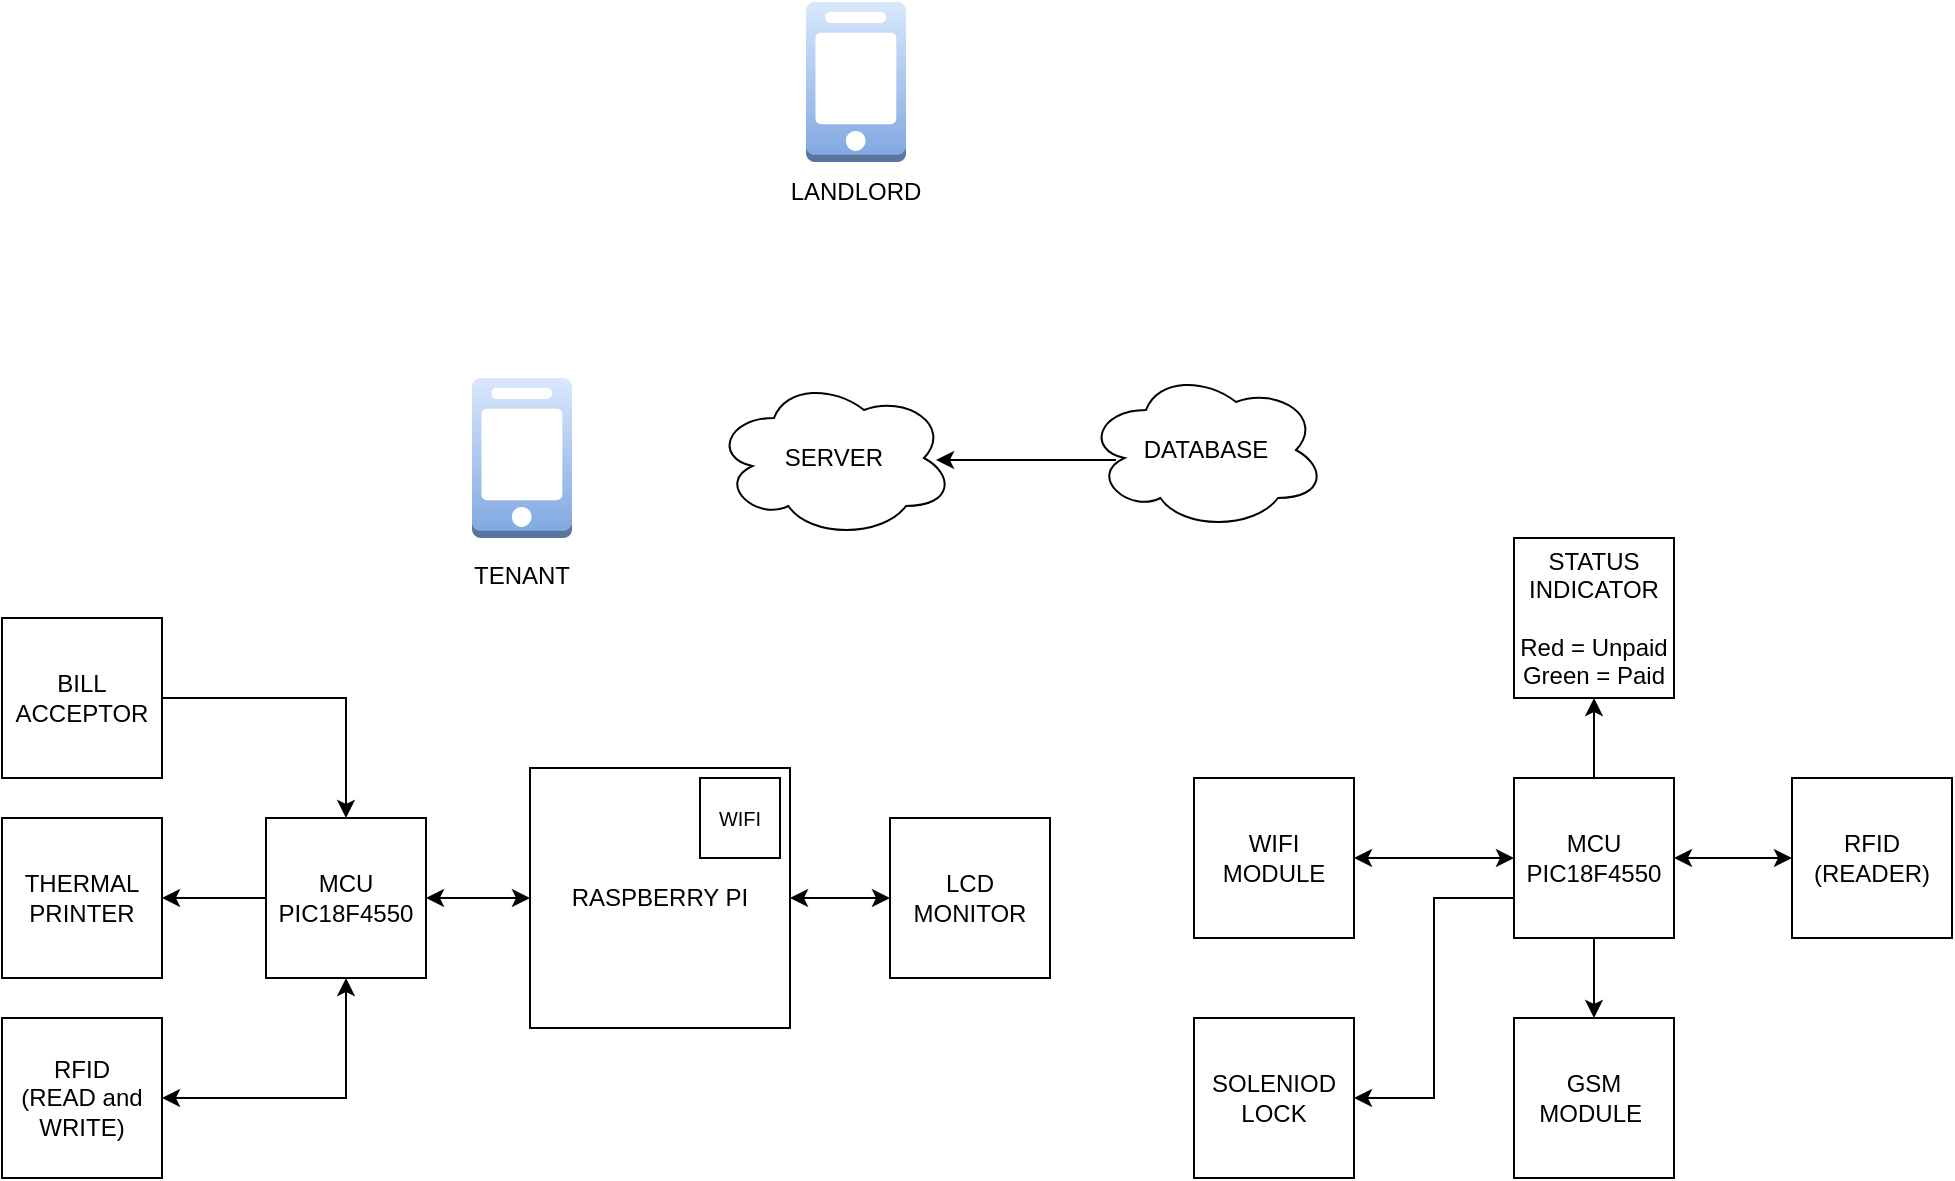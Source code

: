 <mxfile version="20.8.15" type="device" pages="2"><diagram name="Page-1" id="t0VeyUrBQ2OXzwU3rJb8"><mxGraphModel dx="2600" dy="1905" grid="0" gridSize="10" guides="1" tooltips="1" connect="1" arrows="1" fold="1" page="1" pageScale="1" pageWidth="850" pageHeight="1100" math="0" shadow="0"><root><mxCell id="0"/><mxCell id="1" parent="0"/><mxCell id="64ZSQMlUZAX5T_zL0zaK-1" value="MCU&lt;br&gt;PIC18F4550" style="whiteSpace=wrap;html=1;aspect=fixed;" parent="1" vertex="1"><mxGeometry x="60" y="-11" width="80" height="80" as="geometry"/></mxCell><mxCell id="64ZSQMlUZAX5T_zL0zaK-2" value="BILL ACCEPTOR" style="whiteSpace=wrap;html=1;aspect=fixed;" parent="1" vertex="1"><mxGeometry x="-72" y="-111" width="80" height="80" as="geometry"/></mxCell><mxCell id="64ZSQMlUZAX5T_zL0zaK-3" value="THERMAL PRINTER" style="whiteSpace=wrap;html=1;aspect=fixed;" parent="1" vertex="1"><mxGeometry x="-72" y="-11" width="80" height="80" as="geometry"/></mxCell><mxCell id="64ZSQMlUZAX5T_zL0zaK-4" value="RFID&lt;br&gt;(READ and WRITE)" style="whiteSpace=wrap;html=1;aspect=fixed;" parent="1" vertex="1"><mxGeometry x="-72" y="89" width="80" height="80" as="geometry"/></mxCell><mxCell id="64ZSQMlUZAX5T_zL0zaK-5" value="&lt;font style=&quot;font-size: 12px;&quot;&gt;RASPBERRY PI&lt;/font&gt;" style="whiteSpace=wrap;html=1;aspect=fixed;fontSize=10;" parent="1" vertex="1"><mxGeometry x="192" y="-36" width="130" height="130" as="geometry"/></mxCell><mxCell id="64ZSQMlUZAX5T_zL0zaK-6" value="WIFI" style="whiteSpace=wrap;html=1;aspect=fixed;fontSize=10;" parent="1" vertex="1"><mxGeometry x="277" y="-31" width="40" height="40" as="geometry"/></mxCell><mxCell id="64ZSQMlUZAX5T_zL0zaK-7" value="" style="endArrow=classic;html=1;rounded=0;fontSize=10;exitX=1;exitY=0.5;exitDx=0;exitDy=0;entryX=0.5;entryY=0;entryDx=0;entryDy=0;edgeStyle=orthogonalEdgeStyle;" parent="1" source="64ZSQMlUZAX5T_zL0zaK-2" target="64ZSQMlUZAX5T_zL0zaK-1" edge="1"><mxGeometry width="50" height="50" relative="1" as="geometry"><mxPoint x="82" y="39" as="sourcePoint"/><mxPoint x="132" y="-11" as="targetPoint"/></mxGeometry></mxCell><mxCell id="64ZSQMlUZAX5T_zL0zaK-8" value="" style="endArrow=classic;html=1;rounded=0;fontSize=10;entryX=1;entryY=0.5;entryDx=0;entryDy=0;exitX=0;exitY=0.5;exitDx=0;exitDy=0;" parent="1" source="64ZSQMlUZAX5T_zL0zaK-1" target="64ZSQMlUZAX5T_zL0zaK-3" edge="1"><mxGeometry width="50" height="50" relative="1" as="geometry"><mxPoint x="82" y="39" as="sourcePoint"/><mxPoint x="132" y="-11" as="targetPoint"/></mxGeometry></mxCell><mxCell id="64ZSQMlUZAX5T_zL0zaK-9" value="" style="endArrow=classic;startArrow=classic;html=1;rounded=0;fontSize=10;exitX=1;exitY=0.5;exitDx=0;exitDy=0;entryX=0.5;entryY=1;entryDx=0;entryDy=0;edgeStyle=orthogonalEdgeStyle;" parent="1" source="64ZSQMlUZAX5T_zL0zaK-4" target="64ZSQMlUZAX5T_zL0zaK-1" edge="1"><mxGeometry width="50" height="50" relative="1" as="geometry"><mxPoint x="82" y="39" as="sourcePoint"/><mxPoint x="132" y="-11" as="targetPoint"/></mxGeometry></mxCell><mxCell id="64ZSQMlUZAX5T_zL0zaK-10" value="" style="endArrow=classic;startArrow=classic;html=1;rounded=0;fontSize=10;entryX=0;entryY=0.5;entryDx=0;entryDy=0;exitX=1;exitY=0.5;exitDx=0;exitDy=0;" parent="1" source="64ZSQMlUZAX5T_zL0zaK-1" target="64ZSQMlUZAX5T_zL0zaK-5" edge="1"><mxGeometry width="50" height="50" relative="1" as="geometry"><mxPoint x="132" y="39" as="sourcePoint"/><mxPoint x="132" y="-11" as="targetPoint"/></mxGeometry></mxCell><mxCell id="64ZSQMlUZAX5T_zL0zaK-11" value="&lt;font style=&quot;font-size: 12px;&quot;&gt;LCD MONITOR&lt;/font&gt;" style="whiteSpace=wrap;html=1;aspect=fixed;fontSize=10;" parent="1" vertex="1"><mxGeometry x="372" y="-11" width="80" height="80" as="geometry"/></mxCell><mxCell id="64ZSQMlUZAX5T_zL0zaK-12" value="" style="endArrow=classic;startArrow=classic;html=1;rounded=0;fontSize=10;entryX=0;entryY=0.5;entryDx=0;entryDy=0;" parent="1" target="64ZSQMlUZAX5T_zL0zaK-11" edge="1"><mxGeometry width="50" height="50" relative="1" as="geometry"><mxPoint x="322" y="29" as="sourcePoint"/><mxPoint x="132" y="-11" as="targetPoint"/></mxGeometry></mxCell><mxCell id="DLILnxTCF_2qtx1yZALv-1" value="MCU&lt;br&gt;PIC18F4550" style="whiteSpace=wrap;html=1;aspect=fixed;" parent="1" vertex="1"><mxGeometry x="684" y="-31" width="80" height="80" as="geometry"/></mxCell><mxCell id="DLILnxTCF_2qtx1yZALv-2" value="&lt;span style=&quot;font-size: 12px;&quot;&gt;STATUS INDICATOR&lt;br&gt;&lt;br&gt;Red = Unpaid&lt;br&gt;Green = Paid&lt;br&gt;&lt;/span&gt;" style="whiteSpace=wrap;html=1;aspect=fixed;fontSize=10;" parent="1" vertex="1"><mxGeometry x="684" y="-151" width="80" height="80" as="geometry"/></mxCell><mxCell id="DLILnxTCF_2qtx1yZALv-3" value="&lt;font style=&quot;font-size: 12px;&quot;&gt;RFID&lt;br&gt;(READER)&lt;/font&gt;" style="whiteSpace=wrap;html=1;aspect=fixed;fontSize=10;" parent="1" vertex="1"><mxGeometry x="823" y="-31" width="80" height="80" as="geometry"/></mxCell><mxCell id="DLILnxTCF_2qtx1yZALv-4" value="&lt;font style=&quot;font-size: 12px;&quot;&gt;WIFI MODULE&lt;/font&gt;" style="whiteSpace=wrap;html=1;aspect=fixed;fontSize=10;" parent="1" vertex="1"><mxGeometry x="524" y="-31" width="80" height="80" as="geometry"/></mxCell><mxCell id="DLILnxTCF_2qtx1yZALv-5" value="&lt;font style=&quot;font-size: 12px;&quot;&gt;GSM MODULE&amp;nbsp;&lt;/font&gt;" style="whiteSpace=wrap;html=1;aspect=fixed;fontSize=10;" parent="1" vertex="1"><mxGeometry x="684" y="89" width="80" height="80" as="geometry"/></mxCell><mxCell id="DLILnxTCF_2qtx1yZALv-6" value="&lt;font style=&quot;font-size: 12px;&quot;&gt;SOLENIOD LOCK&lt;/font&gt;" style="whiteSpace=wrap;html=1;aspect=fixed;fontSize=10;" parent="1" vertex="1"><mxGeometry x="524" y="89" width="80" height="80" as="geometry"/></mxCell><mxCell id="DLILnxTCF_2qtx1yZALv-7" value="" style="endArrow=classic;html=1;rounded=0;fontSize=12;exitX=0.5;exitY=0;exitDx=0;exitDy=0;" parent="1" source="DLILnxTCF_2qtx1yZALv-1" target="DLILnxTCF_2qtx1yZALv-2" edge="1"><mxGeometry width="50" height="50" relative="1" as="geometry"><mxPoint x="744" y="119" as="sourcePoint"/><mxPoint x="794" y="69" as="targetPoint"/></mxGeometry></mxCell><mxCell id="DLILnxTCF_2qtx1yZALv-9" value="" style="endArrow=classic;startArrow=classic;html=1;rounded=0;fontSize=12;exitX=1;exitY=0.5;exitDx=0;exitDy=0;entryX=0;entryY=0.5;entryDx=0;entryDy=0;" parent="1" source="DLILnxTCF_2qtx1yZALv-4" target="DLILnxTCF_2qtx1yZALv-1" edge="1"><mxGeometry width="50" height="50" relative="1" as="geometry"><mxPoint x="734" y="-11" as="sourcePoint"/><mxPoint x="784" y="-61" as="targetPoint"/></mxGeometry></mxCell><mxCell id="DLILnxTCF_2qtx1yZALv-10" value="" style="endArrow=classic;startArrow=classic;html=1;rounded=0;fontSize=12;entryX=0;entryY=0.5;entryDx=0;entryDy=0;exitX=1;exitY=0.5;exitDx=0;exitDy=0;" parent="1" source="DLILnxTCF_2qtx1yZALv-1" target="DLILnxTCF_2qtx1yZALv-3" edge="1"><mxGeometry width="50" height="50" relative="1" as="geometry"><mxPoint x="734" y="-11" as="sourcePoint"/><mxPoint x="784" y="-61" as="targetPoint"/></mxGeometry></mxCell><mxCell id="DLILnxTCF_2qtx1yZALv-11" value="" style="endArrow=classic;html=1;rounded=0;fontSize=12;exitX=0.5;exitY=1;exitDx=0;exitDy=0;entryX=0.5;entryY=0;entryDx=0;entryDy=0;" parent="1" source="DLILnxTCF_2qtx1yZALv-1" target="DLILnxTCF_2qtx1yZALv-5" edge="1"><mxGeometry width="50" height="50" relative="1" as="geometry"><mxPoint x="734" y="109" as="sourcePoint"/><mxPoint x="784" y="59" as="targetPoint"/></mxGeometry></mxCell><mxCell id="DLILnxTCF_2qtx1yZALv-12" value="" style="endArrow=classic;html=1;rounded=0;fontSize=12;exitX=0;exitY=0.75;exitDx=0;exitDy=0;entryX=1;entryY=0.5;entryDx=0;entryDy=0;edgeStyle=orthogonalEdgeStyle;" parent="1" source="DLILnxTCF_2qtx1yZALv-1" target="DLILnxTCF_2qtx1yZALv-6" edge="1"><mxGeometry width="50" height="50" relative="1" as="geometry"><mxPoint x="734" y="109" as="sourcePoint"/><mxPoint x="784" y="59" as="targetPoint"/></mxGeometry></mxCell><mxCell id="DLILnxTCF_2qtx1yZALv-15" value="" style="endArrow=classic;html=1;rounded=0;fontSize=12;entryX=1;entryY=0.5;entryDx=0;entryDy=0;exitX=0;exitY=0.5;exitDx=0;exitDy=0;" parent="1" edge="1"><mxGeometry width="50" height="50" relative="1" as="geometry"><mxPoint x="485" y="-190" as="sourcePoint"/><mxPoint x="395" y="-190" as="targetPoint"/></mxGeometry></mxCell><mxCell id="DLILnxTCF_2qtx1yZALv-19" value="" style="outlineConnect=0;dashed=0;verticalLabelPosition=bottom;verticalAlign=top;align=center;html=1;shape=mxgraph.aws3.mobile_client;fillColor=#dae8fc;fontSize=12;strokeColor=#6c8ebf;gradientColor=#7ea6e0;" parent="1" vertex="1"><mxGeometry x="163" y="-231" width="50" height="80" as="geometry"/></mxCell><mxCell id="DLILnxTCF_2qtx1yZALv-21" value="TENANT" style="text;html=1;strokeColor=none;fillColor=none;align=center;verticalAlign=middle;whiteSpace=wrap;rounded=0;fontSize=12;" parent="1" vertex="1"><mxGeometry x="158" y="-147" width="60" height="30" as="geometry"/></mxCell><mxCell id="DLILnxTCF_2qtx1yZALv-22" value="" style="outlineConnect=0;dashed=0;verticalLabelPosition=bottom;verticalAlign=top;align=center;html=1;shape=mxgraph.aws3.mobile_client;fillColor=#dae8fc;fontSize=12;strokeColor=#6c8ebf;gradientColor=#7ea6e0;" parent="1" vertex="1"><mxGeometry x="330" y="-419" width="50" height="80" as="geometry"/></mxCell><mxCell id="DLILnxTCF_2qtx1yZALv-23" value="LANDLORD" style="text;html=1;strokeColor=none;fillColor=none;align=center;verticalAlign=middle;whiteSpace=wrap;rounded=0;fontSize=12;" parent="1" vertex="1"><mxGeometry x="325" y="-339" width="60" height="30" as="geometry"/></mxCell><mxCell id="DLILnxTCF_2qtx1yZALv-25" value="" style="shape=image;html=1;verticalAlign=top;verticalLabelPosition=bottom;labelBackgroundColor=#ffffff;imageAspect=0;aspect=fixed;image=https://cdn1.iconfinder.com/data/icons/ionicons-fill-vol-2/512/wifi-128.png;fontSize=12;rotation=90;" parent="1" vertex="1"><mxGeometry x="227" y="-211" width="50" height="50" as="geometry"/></mxCell><mxCell id="DLILnxTCF_2qtx1yZALv-26" value="" style="shape=image;html=1;verticalAlign=top;verticalLabelPosition=bottom;labelBackgroundColor=#ffffff;imageAspect=0;aspect=fixed;image=https://cdn1.iconfinder.com/data/icons/ionicons-fill-vol-2/512/wifi-128.png;fontSize=12;rotation=-180;" parent="1" vertex="1"><mxGeometry x="330" y="-309" width="50" height="50" as="geometry"/></mxCell><mxCell id="I5ml4c5Ig09KCuvM_lpH-3" value="" style="shape=image;html=1;verticalAlign=top;verticalLabelPosition=bottom;labelBackgroundColor=#ffffff;imageAspect=0;aspect=fixed;image=https://cdn1.iconfinder.com/data/icons/ionicons-fill-vol-2/512/wifi-128.png;fontSize=12;rotation=20;" vertex="1" parent="1"><mxGeometry x="291" y="-86" width="50" height="50" as="geometry"/></mxCell><mxCell id="I5ml4c5Ig09KCuvM_lpH-5" value="" style="shape=image;html=1;verticalAlign=top;verticalLabelPosition=bottom;labelBackgroundColor=#ffffff;imageAspect=0;aspect=fixed;image=https://cdn1.iconfinder.com/data/icons/ionicons-fill-vol-2/512/wifi-128.png;fontSize=12;rotation=-45;" vertex="1" parent="1"><mxGeometry x="481" y="-78" width="50" height="50" as="geometry"/></mxCell><mxCell id="I5ml4c5Ig09KCuvM_lpH-6" value="DATABASE" style="ellipse;shape=cloud;whiteSpace=wrap;html=1;" vertex="1" parent="1"><mxGeometry x="470" y="-235" width="120" height="80" as="geometry"/></mxCell><mxCell id="I5ml4c5Ig09KCuvM_lpH-8" value="SERVER" style="ellipse;shape=cloud;whiteSpace=wrap;html=1;" vertex="1" parent="1"><mxGeometry x="284" y="-231" width="120" height="80" as="geometry"/></mxCell></root></mxGraphModel></diagram><diagram id="vybPtLWq6cIMYegxANRa" name="Page-2"><mxGraphModel dx="785" dy="494" grid="1" gridSize="10" guides="1" tooltips="1" connect="1" arrows="1" fold="1" page="1" pageScale="1" pageWidth="850" pageHeight="1100" math="0" shadow="0"><root><mxCell id="0"/><mxCell id="1" parent="0"/></root></mxGraphModel></diagram></mxfile>
